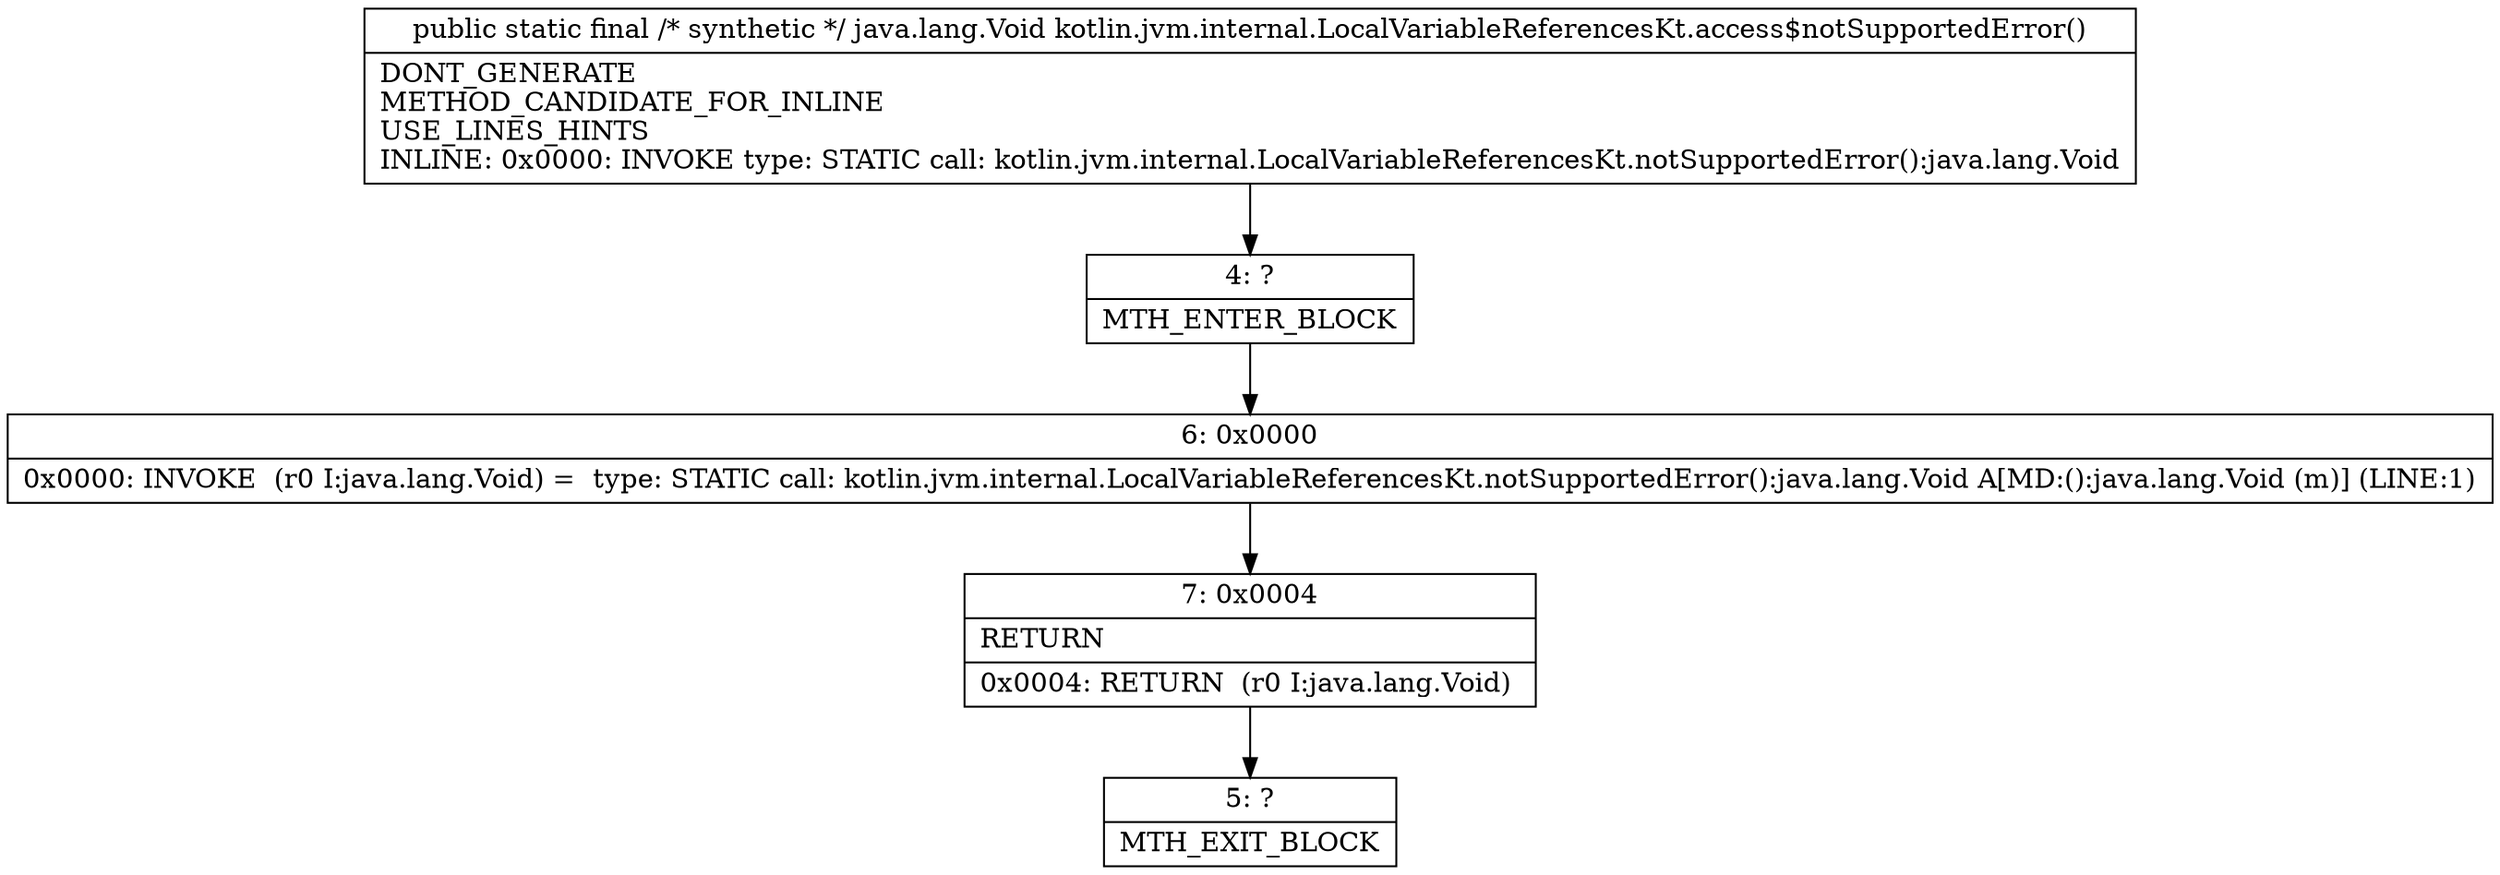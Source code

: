 digraph "CFG forkotlin.jvm.internal.LocalVariableReferencesKt.access$notSupportedError()Ljava\/lang\/Void;" {
Node_4 [shape=record,label="{4\:\ ?|MTH_ENTER_BLOCK\l}"];
Node_6 [shape=record,label="{6\:\ 0x0000|0x0000: INVOKE  (r0 I:java.lang.Void) =  type: STATIC call: kotlin.jvm.internal.LocalVariableReferencesKt.notSupportedError():java.lang.Void A[MD:():java.lang.Void (m)] (LINE:1)\l}"];
Node_7 [shape=record,label="{7\:\ 0x0004|RETURN\l|0x0004: RETURN  (r0 I:java.lang.Void) \l}"];
Node_5 [shape=record,label="{5\:\ ?|MTH_EXIT_BLOCK\l}"];
MethodNode[shape=record,label="{public static final \/* synthetic *\/ java.lang.Void kotlin.jvm.internal.LocalVariableReferencesKt.access$notSupportedError()  | DONT_GENERATE\lMETHOD_CANDIDATE_FOR_INLINE\lUSE_LINES_HINTS\lINLINE: 0x0000: INVOKE   type: STATIC call: kotlin.jvm.internal.LocalVariableReferencesKt.notSupportedError():java.lang.Void\l}"];
MethodNode -> Node_4;Node_4 -> Node_6;
Node_6 -> Node_7;
Node_7 -> Node_5;
}


